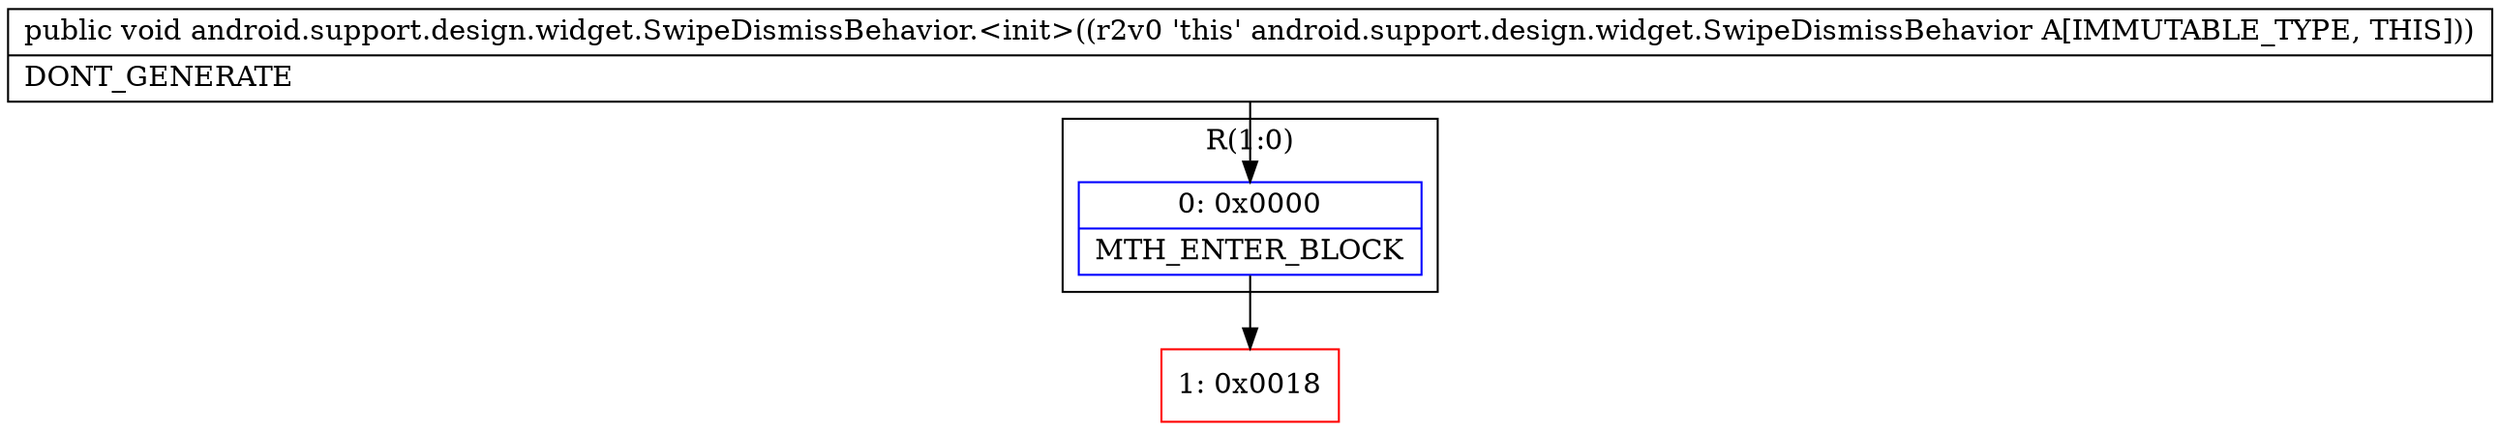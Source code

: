 digraph "CFG forandroid.support.design.widget.SwipeDismissBehavior.\<init\>()V" {
subgraph cluster_Region_98340045 {
label = "R(1:0)";
node [shape=record,color=blue];
Node_0 [shape=record,label="{0\:\ 0x0000|MTH_ENTER_BLOCK\l}"];
}
Node_1 [shape=record,color=red,label="{1\:\ 0x0018}"];
MethodNode[shape=record,label="{public void android.support.design.widget.SwipeDismissBehavior.\<init\>((r2v0 'this' android.support.design.widget.SwipeDismissBehavior A[IMMUTABLE_TYPE, THIS]))  | DONT_GENERATE\l}"];
MethodNode -> Node_0;
Node_0 -> Node_1;
}

